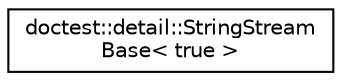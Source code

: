 digraph "Graficzna hierarchia klas"
{
 // LATEX_PDF_SIZE
  edge [fontname="Helvetica",fontsize="10",labelfontname="Helvetica",labelfontsize="10"];
  node [fontname="Helvetica",fontsize="10",shape=record];
  rankdir="LR";
  Node0 [label="doctest::detail::StringStream\lBase\< true \>",height=0.2,width=0.4,color="black", fillcolor="white", style="filled",URL="$structdoctest_1_1detail_1_1_string_stream_base_3_01true_01_4.html",tooltip=" "];
}
